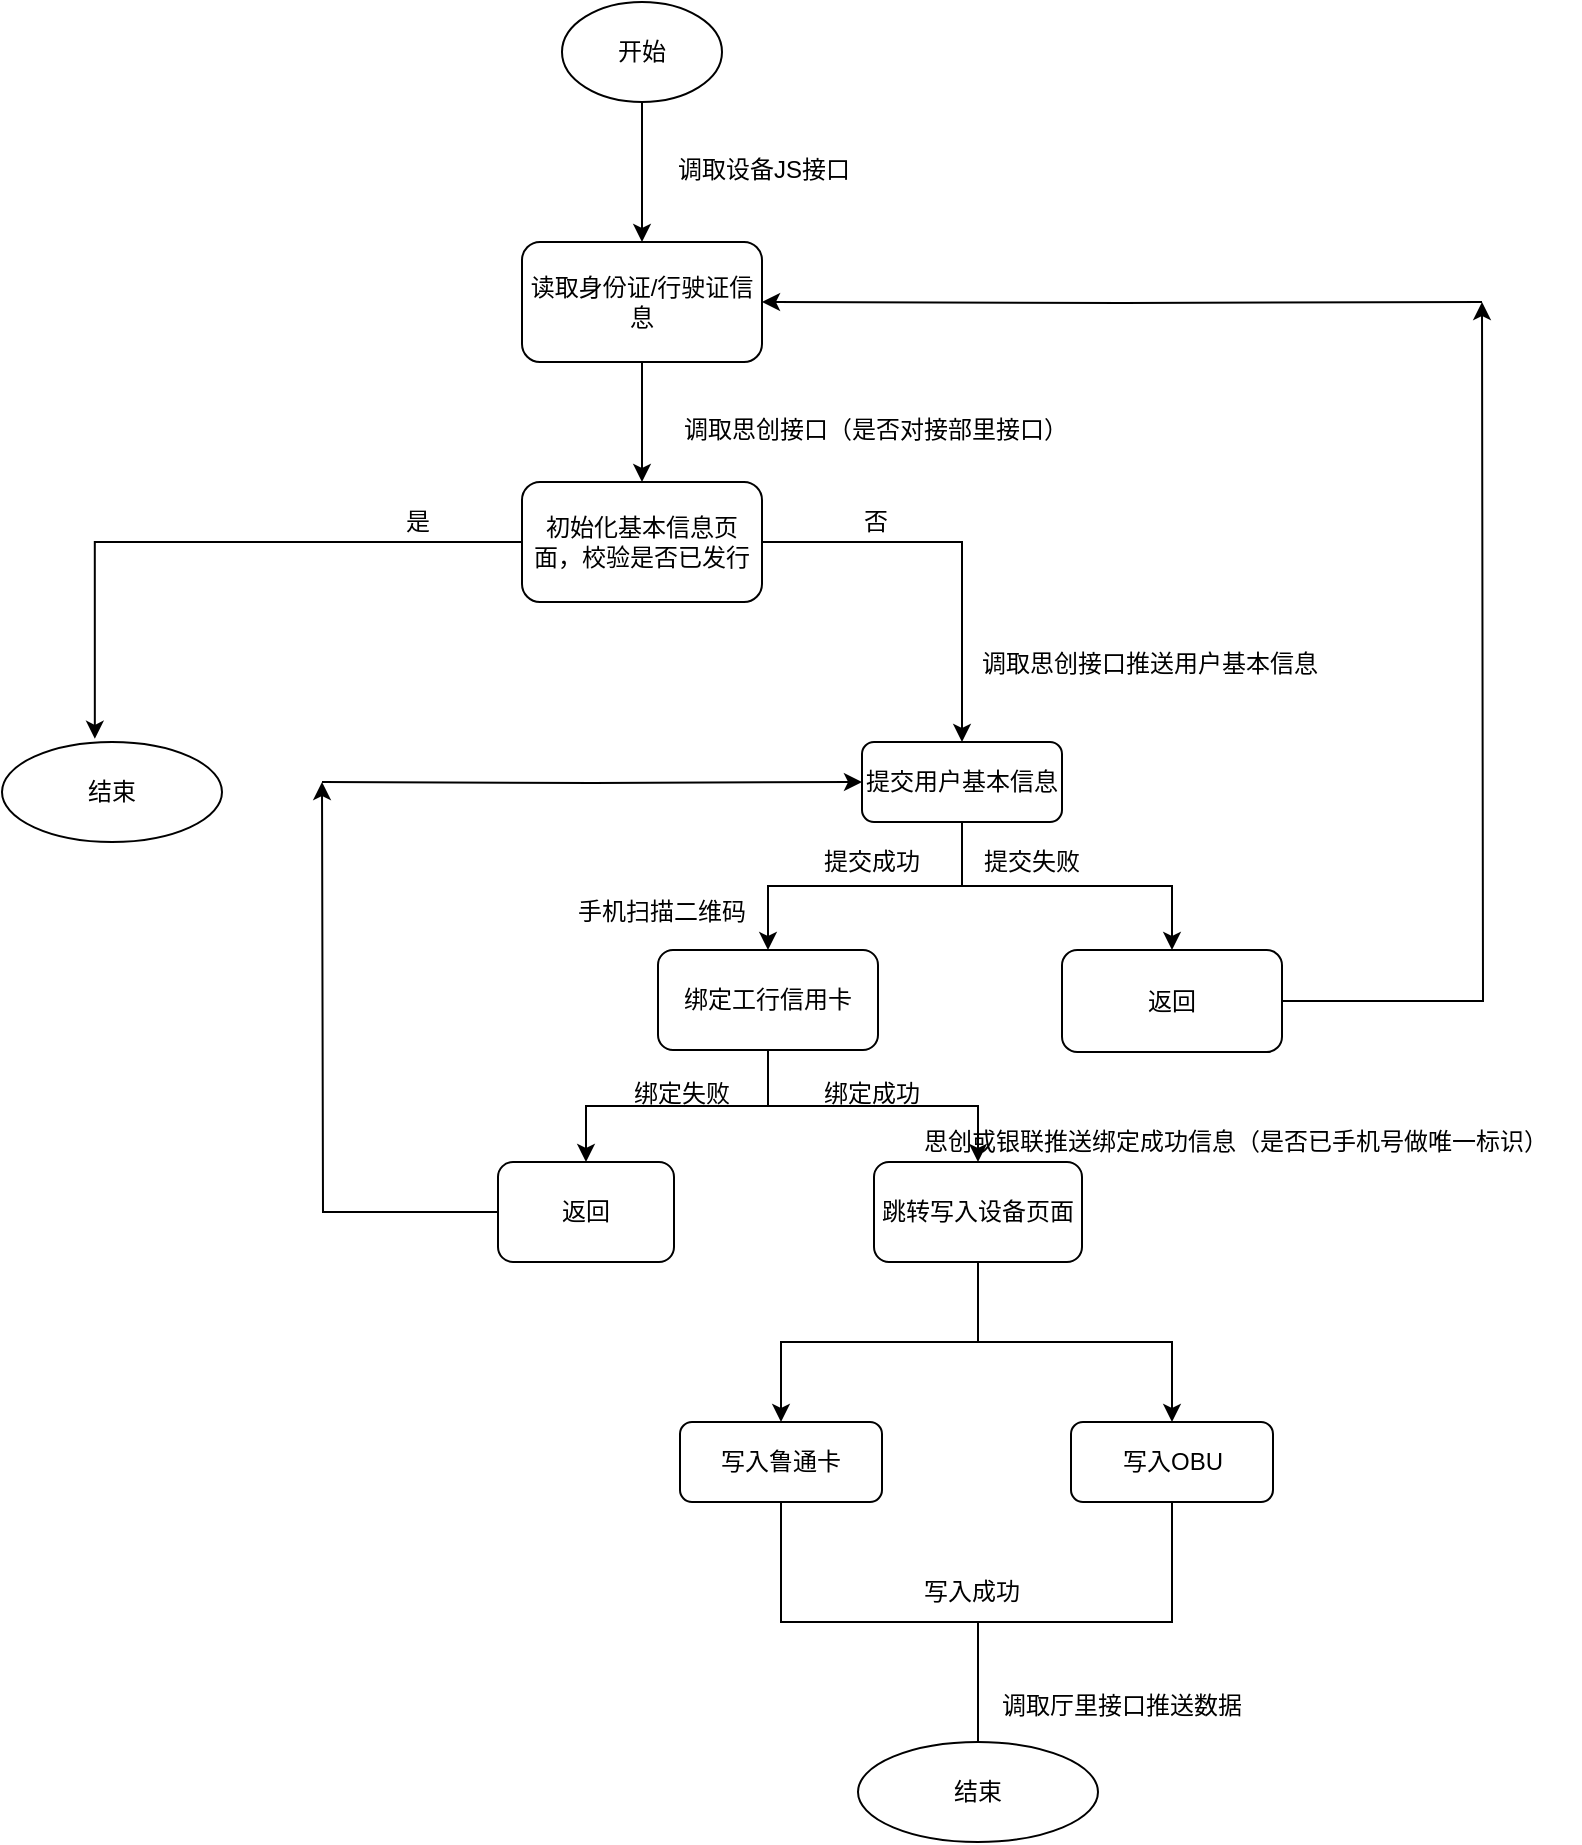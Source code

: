 <mxfile version="10.7.7" type="device"><diagram id="ZJnV0-k_qxd8Moat-WFv" name="第 1 页"><mxGraphModel dx="1473" dy="858" grid="1" gridSize="10" guides="1" tooltips="1" connect="1" arrows="1" fold="1" page="1" pageScale="1" pageWidth="827" pageHeight="1169" math="0" shadow="0"><root><mxCell id="0"/><mxCell id="1" parent="0"/><mxCell id="P9tzbrxXJMDHIfgWtand-3" style="edgeStyle=orthogonalEdgeStyle;rounded=0;orthogonalLoop=1;jettySize=auto;html=1;" edge="1" parent="1" source="P9tzbrxXJMDHIfgWtand-1" target="P9tzbrxXJMDHIfgWtand-2"><mxGeometry relative="1" as="geometry"/></mxCell><mxCell id="P9tzbrxXJMDHIfgWtand-1" value="开始" style="ellipse;whiteSpace=wrap;html=1;" vertex="1" parent="1"><mxGeometry x="310" y="60" width="80" height="50" as="geometry"/></mxCell><mxCell id="P9tzbrxXJMDHIfgWtand-6" style="edgeStyle=orthogonalEdgeStyle;rounded=0;orthogonalLoop=1;jettySize=auto;html=1;entryX=0.5;entryY=0;entryDx=0;entryDy=0;" edge="1" parent="1" source="P9tzbrxXJMDHIfgWtand-2" target="P9tzbrxXJMDHIfgWtand-5"><mxGeometry relative="1" as="geometry"/></mxCell><mxCell id="P9tzbrxXJMDHIfgWtand-30" style="edgeStyle=orthogonalEdgeStyle;rounded=0;orthogonalLoop=1;jettySize=auto;html=1;" edge="1" parent="1" target="P9tzbrxXJMDHIfgWtand-2"><mxGeometry relative="1" as="geometry"><mxPoint x="770" y="210" as="sourcePoint"/></mxGeometry></mxCell><mxCell id="P9tzbrxXJMDHIfgWtand-2" value="读取身份证/行驶证信息" style="rounded=1;whiteSpace=wrap;html=1;" vertex="1" parent="1"><mxGeometry x="290" y="180" width="120" height="60" as="geometry"/></mxCell><mxCell id="P9tzbrxXJMDHIfgWtand-4" value="调取设备JS接口" style="text;html=1;resizable=0;points=[];autosize=1;align=left;verticalAlign=top;spacingTop=-4;" vertex="1" parent="1"><mxGeometry x="366" y="134" width="100" height="20" as="geometry"/></mxCell><mxCell id="P9tzbrxXJMDHIfgWtand-15" style="edgeStyle=orthogonalEdgeStyle;rounded=0;orthogonalLoop=1;jettySize=auto;html=1;entryX=0.422;entryY=-0.032;entryDx=0;entryDy=0;entryPerimeter=0;" edge="1" parent="1" source="P9tzbrxXJMDHIfgWtand-5" target="P9tzbrxXJMDHIfgWtand-19"><mxGeometry relative="1" as="geometry"><mxPoint x="210" y="430" as="targetPoint"/></mxGeometry></mxCell><mxCell id="P9tzbrxXJMDHIfgWtand-16" style="edgeStyle=orthogonalEdgeStyle;rounded=0;orthogonalLoop=1;jettySize=auto;html=1;entryX=0.5;entryY=0;entryDx=0;entryDy=0;" edge="1" parent="1" source="P9tzbrxXJMDHIfgWtand-5" target="P9tzbrxXJMDHIfgWtand-14"><mxGeometry relative="1" as="geometry"/></mxCell><mxCell id="P9tzbrxXJMDHIfgWtand-5" value="初始化基本信息页面，校验是否已发行" style="rounded=1;whiteSpace=wrap;html=1;" vertex="1" parent="1"><mxGeometry x="290" y="300" width="120" height="60" as="geometry"/></mxCell><mxCell id="P9tzbrxXJMDHIfgWtand-12" value="调取思创接口（是否对接部里接口）" style="text;html=1;resizable=0;points=[];autosize=1;align=left;verticalAlign=top;spacingTop=-4;" vertex="1" parent="1"><mxGeometry x="369" y="264" width="210" height="20" as="geometry"/></mxCell><mxCell id="P9tzbrxXJMDHIfgWtand-26" style="edgeStyle=orthogonalEdgeStyle;rounded=0;orthogonalLoop=1;jettySize=auto;html=1;entryX=0.5;entryY=0;entryDx=0;entryDy=0;" edge="1" parent="1" source="P9tzbrxXJMDHIfgWtand-14" target="P9tzbrxXJMDHIfgWtand-24"><mxGeometry relative="1" as="geometry"/></mxCell><mxCell id="P9tzbrxXJMDHIfgWtand-27" style="edgeStyle=orthogonalEdgeStyle;rounded=0;orthogonalLoop=1;jettySize=auto;html=1;" edge="1" parent="1" source="P9tzbrxXJMDHIfgWtand-14" target="P9tzbrxXJMDHIfgWtand-25"><mxGeometry relative="1" as="geometry"/></mxCell><mxCell id="P9tzbrxXJMDHIfgWtand-42" style="edgeStyle=orthogonalEdgeStyle;rounded=0;orthogonalLoop=1;jettySize=auto;html=1;" edge="1" parent="1" target="P9tzbrxXJMDHIfgWtand-14"><mxGeometry relative="1" as="geometry"><mxPoint x="190" y="450" as="sourcePoint"/></mxGeometry></mxCell><mxCell id="P9tzbrxXJMDHIfgWtand-14" value="提交用户基本信息" style="rounded=1;whiteSpace=wrap;html=1;" vertex="1" parent="1"><mxGeometry x="460" y="430" width="100" height="40" as="geometry"/></mxCell><mxCell id="P9tzbrxXJMDHIfgWtand-17" value="是" style="text;html=1;resizable=0;points=[];autosize=1;align=left;verticalAlign=top;spacingTop=-4;" vertex="1" parent="1"><mxGeometry x="230" y="310" width="30" height="20" as="geometry"/></mxCell><mxCell id="P9tzbrxXJMDHIfgWtand-18" value="否" style="text;html=1;resizable=0;points=[];autosize=1;align=left;verticalAlign=top;spacingTop=-4;" vertex="1" parent="1"><mxGeometry x="459" y="310" width="30" height="20" as="geometry"/></mxCell><mxCell id="P9tzbrxXJMDHIfgWtand-19" value="结束" style="ellipse;whiteSpace=wrap;html=1;" vertex="1" parent="1"><mxGeometry x="30" y="430" width="110" height="50" as="geometry"/></mxCell><mxCell id="P9tzbrxXJMDHIfgWtand-20" value="调取思创接口推送用户基本信息" style="text;html=1;resizable=0;points=[];autosize=1;align=left;verticalAlign=top;spacingTop=-4;" vertex="1" parent="1"><mxGeometry x="518" y="381" width="180" height="20" as="geometry"/></mxCell><mxCell id="P9tzbrxXJMDHIfgWtand-35" style="edgeStyle=orthogonalEdgeStyle;rounded=0;orthogonalLoop=1;jettySize=auto;html=1;entryX=0.5;entryY=0;entryDx=0;entryDy=0;" edge="1" parent="1" source="P9tzbrxXJMDHIfgWtand-24" target="P9tzbrxXJMDHIfgWtand-33"><mxGeometry relative="1" as="geometry"/></mxCell><mxCell id="P9tzbrxXJMDHIfgWtand-36" style="edgeStyle=orthogonalEdgeStyle;rounded=0;orthogonalLoop=1;jettySize=auto;html=1;" edge="1" parent="1" source="P9tzbrxXJMDHIfgWtand-24" target="P9tzbrxXJMDHIfgWtand-34"><mxGeometry relative="1" as="geometry"/></mxCell><mxCell id="P9tzbrxXJMDHIfgWtand-24" value="绑定工行信用卡" style="rounded=1;whiteSpace=wrap;html=1;" vertex="1" parent="1"><mxGeometry x="358" y="534" width="110" height="50" as="geometry"/></mxCell><mxCell id="P9tzbrxXJMDHIfgWtand-29" style="edgeStyle=orthogonalEdgeStyle;rounded=0;orthogonalLoop=1;jettySize=auto;html=1;" edge="1" parent="1" source="P9tzbrxXJMDHIfgWtand-25"><mxGeometry relative="1" as="geometry"><mxPoint x="770" y="210" as="targetPoint"/></mxGeometry></mxCell><mxCell id="P9tzbrxXJMDHIfgWtand-25" value="返回" style="rounded=1;whiteSpace=wrap;html=1;" vertex="1" parent="1"><mxGeometry x="560" y="534" width="110" height="51" as="geometry"/></mxCell><mxCell id="P9tzbrxXJMDHIfgWtand-28" value="提交失败" style="text;html=1;resizable=0;points=[];autosize=1;align=left;verticalAlign=top;spacingTop=-4;" vertex="1" parent="1"><mxGeometry x="519" y="480" width="60" height="20" as="geometry"/></mxCell><mxCell id="P9tzbrxXJMDHIfgWtand-31" value="提交成功" style="text;html=1;resizable=0;points=[];autosize=1;align=left;verticalAlign=top;spacingTop=-4;" vertex="1" parent="1"><mxGeometry x="439" y="480" width="60" height="20" as="geometry"/></mxCell><mxCell id="P9tzbrxXJMDHIfgWtand-32" value="手机扫描二维码" style="text;html=1;resizable=0;points=[];autosize=1;align=left;verticalAlign=top;spacingTop=-4;" vertex="1" parent="1"><mxGeometry x="316" y="505" width="100" height="20" as="geometry"/></mxCell><mxCell id="P9tzbrxXJMDHIfgWtand-41" style="edgeStyle=orthogonalEdgeStyle;rounded=0;orthogonalLoop=1;jettySize=auto;html=1;" edge="1" parent="1" source="P9tzbrxXJMDHIfgWtand-33"><mxGeometry relative="1" as="geometry"><mxPoint x="190" y="450" as="targetPoint"/></mxGeometry></mxCell><mxCell id="P9tzbrxXJMDHIfgWtand-33" value="返回" style="rounded=1;whiteSpace=wrap;html=1;" vertex="1" parent="1"><mxGeometry x="278" y="640" width="88" height="50" as="geometry"/></mxCell><mxCell id="P9tzbrxXJMDHIfgWtand-43" style="edgeStyle=orthogonalEdgeStyle;rounded=0;orthogonalLoop=1;jettySize=auto;html=1;entryX=0.5;entryY=0;entryDx=0;entryDy=0;" edge="1" parent="1" source="P9tzbrxXJMDHIfgWtand-34" target="P9tzbrxXJMDHIfgWtand-44"><mxGeometry relative="1" as="geometry"><mxPoint x="518" y="760" as="targetPoint"/></mxGeometry></mxCell><mxCell id="P9tzbrxXJMDHIfgWtand-46" style="edgeStyle=orthogonalEdgeStyle;rounded=0;orthogonalLoop=1;jettySize=auto;html=1;" edge="1" parent="1" source="P9tzbrxXJMDHIfgWtand-34" target="P9tzbrxXJMDHIfgWtand-45"><mxGeometry relative="1" as="geometry"/></mxCell><mxCell id="P9tzbrxXJMDHIfgWtand-34" value="跳转写入设备页面" style="rounded=1;whiteSpace=wrap;html=1;" vertex="1" parent="1"><mxGeometry x="466" y="640" width="104" height="50" as="geometry"/></mxCell><mxCell id="P9tzbrxXJMDHIfgWtand-37" value="绑定失败" style="text;html=1;resizable=0;points=[];autosize=1;align=left;verticalAlign=top;spacingTop=-4;" vertex="1" parent="1"><mxGeometry x="344" y="596" width="60" height="20" as="geometry"/></mxCell><mxCell id="P9tzbrxXJMDHIfgWtand-39" value="绑定成功" style="text;html=1;resizable=0;points=[];autosize=1;align=left;verticalAlign=top;spacingTop=-4;" vertex="1" parent="1"><mxGeometry x="439" y="596" width="60" height="20" as="geometry"/></mxCell><mxCell id="P9tzbrxXJMDHIfgWtand-48" style="edgeStyle=orthogonalEdgeStyle;rounded=0;orthogonalLoop=1;jettySize=auto;html=1;entryX=0.5;entryY=0;entryDx=0;entryDy=0;" edge="1" parent="1" source="P9tzbrxXJMDHIfgWtand-44"><mxGeometry relative="1" as="geometry"><mxPoint x="518" y="950" as="targetPoint"/><Array as="points"><mxPoint x="420" y="870"/><mxPoint x="518" y="870"/></Array></mxGeometry></mxCell><mxCell id="P9tzbrxXJMDHIfgWtand-44" value="写入鲁通卡" style="rounded=1;whiteSpace=wrap;html=1;" vertex="1" parent="1"><mxGeometry x="369" y="770" width="101" height="40" as="geometry"/></mxCell><mxCell id="P9tzbrxXJMDHIfgWtand-49" style="edgeStyle=orthogonalEdgeStyle;rounded=0;orthogonalLoop=1;jettySize=auto;html=1;entryX=0.5;entryY=0;entryDx=0;entryDy=0;" edge="1" parent="1" source="P9tzbrxXJMDHIfgWtand-45"><mxGeometry relative="1" as="geometry"><mxPoint x="518" y="950" as="targetPoint"/><Array as="points"><mxPoint x="615" y="870"/><mxPoint x="518" y="870"/></Array></mxGeometry></mxCell><mxCell id="P9tzbrxXJMDHIfgWtand-45" value="写入OBU" style="rounded=1;whiteSpace=wrap;html=1;" vertex="1" parent="1"><mxGeometry x="564.5" y="770" width="101" height="40" as="geometry"/></mxCell><mxCell id="P9tzbrxXJMDHIfgWtand-50" value="写入成功" style="text;html=1;resizable=0;points=[];autosize=1;align=left;verticalAlign=top;spacingTop=-4;" vertex="1" parent="1"><mxGeometry x="489" y="845" width="60" height="20" as="geometry"/></mxCell><mxCell id="P9tzbrxXJMDHIfgWtand-51" value="调取厅里接口推送数据" style="text;html=1;resizable=0;points=[];autosize=1;align=left;verticalAlign=top;spacingTop=-4;" vertex="1" parent="1"><mxGeometry x="528" y="902" width="140" height="20" as="geometry"/></mxCell><mxCell id="P9tzbrxXJMDHIfgWtand-52" value="结束" style="ellipse;whiteSpace=wrap;html=1;" vertex="1" parent="1"><mxGeometry x="458" y="930" width="120" height="50" as="geometry"/></mxCell><mxCell id="P9tzbrxXJMDHIfgWtand-53" value="思创或银联推送绑定成功信息（是否已手机号做唯一标识）" style="text;html=1;resizable=0;points=[];autosize=1;align=left;verticalAlign=top;spacingTop=-4;" vertex="1" parent="1"><mxGeometry x="489" y="620" width="330" height="20" as="geometry"/></mxCell></root></mxGraphModel></diagram></mxfile>